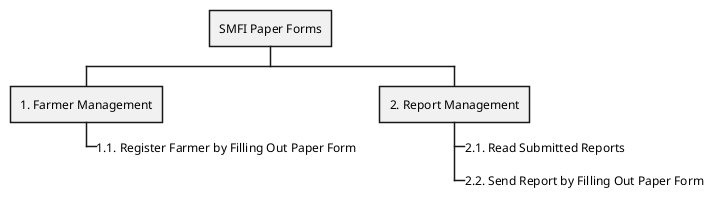 @startwbs

* SMFI Paper Forms

** 1. Farmer Management
***_ 1.1. Register Farmer by Filling Out Paper Form

** 2. Report Management
***_ 2.1. Read Submitted Reports
***_ 2.2. Send Report by Filling Out Paper Form

@endwbs
